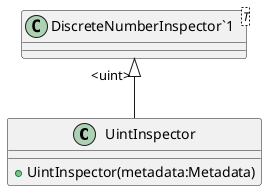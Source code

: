 @startuml
class UintInspector {
    + UintInspector(metadata:Metadata)
}
class "DiscreteNumberInspector`1"<T> {
}
"DiscreteNumberInspector`1" "<uint>" <|-- UintInspector
@enduml
